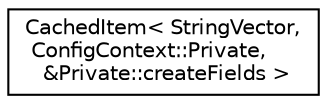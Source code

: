 digraph "Graphical Class Hierarchy"
{
 // LATEX_PDF_SIZE
  edge [fontname="Helvetica",fontsize="10",labelfontname="Helvetica",labelfontsize="10"];
  node [fontname="Helvetica",fontsize="10",shape=record];
  rankdir="LR";
  Node0 [label="CachedItem\< StringVector,\l ConfigContext::Private,\l &Private::createFields \>",height=0.2,width=0.4,color="black", fillcolor="white", style="filled",URL="$classCachedItem.html",tooltip=" "];
}
